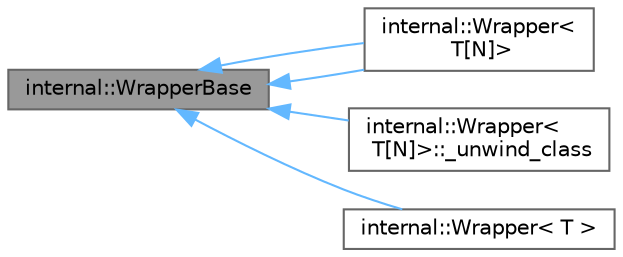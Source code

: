 digraph "internal::WrapperBase"
{
 // LATEX_PDF_SIZE
  bgcolor="transparent";
  edge [fontname=Helvetica,fontsize=10,labelfontname=Helvetica,labelfontsize=10];
  node [fontname=Helvetica,fontsize=10,shape=box,height=0.2,width=0.4];
  rankdir="LR";
  Node1 [id="Node000001",label="internal::WrapperBase",height=0.2,width=0.4,color="gray40", fillcolor="grey60", style="filled", fontcolor="black",tooltip=" "];
  Node1 -> Node2 [id="edge1_Node000001_Node000002",dir="back",color="steelblue1",style="solid",tooltip=" "];
  Node2 [id="Node000002",label="internal::Wrapper\<\l T[N]\>",height=0.2,width=0.4,color="gray40", fillcolor="white", style="filled",URL="$structinternal_1_1_wrapper_3_01_t_0f_n_0e_4.html",tooltip=" "];
  Node1 -> Node3 [id="edge2_Node000001_Node000003",dir="back",color="steelblue1",style="solid",tooltip=" "];
  Node3 [id="Node000003",label="internal::Wrapper\<\l T[N]\>::_unwind_class",height=0.2,width=0.4,color="gray40", fillcolor="white", style="filled",URL="$structinternal_1_1_wrapper_3_01_t_0f_n_0e_4_1_1__unwind__class.html",tooltip=" "];
  Node1 -> Node4 [id="edge3_Node000001_Node000004",dir="back",color="steelblue1",style="solid",tooltip=" "];
  Node4 [id="Node000004",label="internal::Wrapper\< T \>",height=0.2,width=0.4,color="gray40", fillcolor="white", style="filled",URL="$structinternal_1_1_wrapper.html",tooltip=" "];
  Node1 -> Node2 [id="edge4_Node000001_Node000002",dir="back",color="steelblue1",style="solid",tooltip=" "];
}
